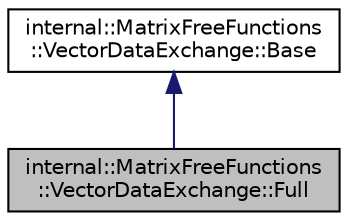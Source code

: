 digraph "internal::MatrixFreeFunctions::VectorDataExchange::Full"
{
 // LATEX_PDF_SIZE
  edge [fontname="Helvetica",fontsize="10",labelfontname="Helvetica",labelfontsize="10"];
  node [fontname="Helvetica",fontsize="10",shape=record];
  Node1 [label="internal::MatrixFreeFunctions\l::VectorDataExchange::Full",height=0.2,width=0.4,color="black", fillcolor="grey75", style="filled", fontcolor="black",tooltip=" "];
  Node2 -> Node1 [dir="back",color="midnightblue",fontsize="10",style="solid",fontname="Helvetica"];
  Node2 [label="internal::MatrixFreeFunctions\l::VectorDataExchange::Base",height=0.2,width=0.4,color="black", fillcolor="white", style="filled",URL="$classinternal_1_1MatrixFreeFunctions_1_1VectorDataExchange_1_1Base.html",tooltip=" "];
}
